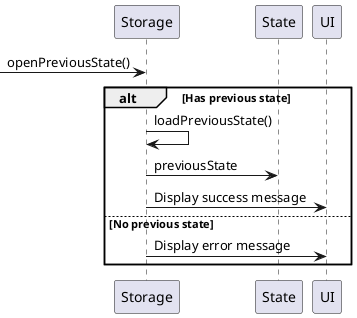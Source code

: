 @startuml
'https://plantuml.com/sequence-diagram

->Storage:openPreviousState()
alt Has previous state
    Storage -> Storage : loadPreviousState()
    Storage -> State : previousState
    Storage -> UI : Display success message
else No previous state
    Storage -> UI : Display error message
end

@enduml